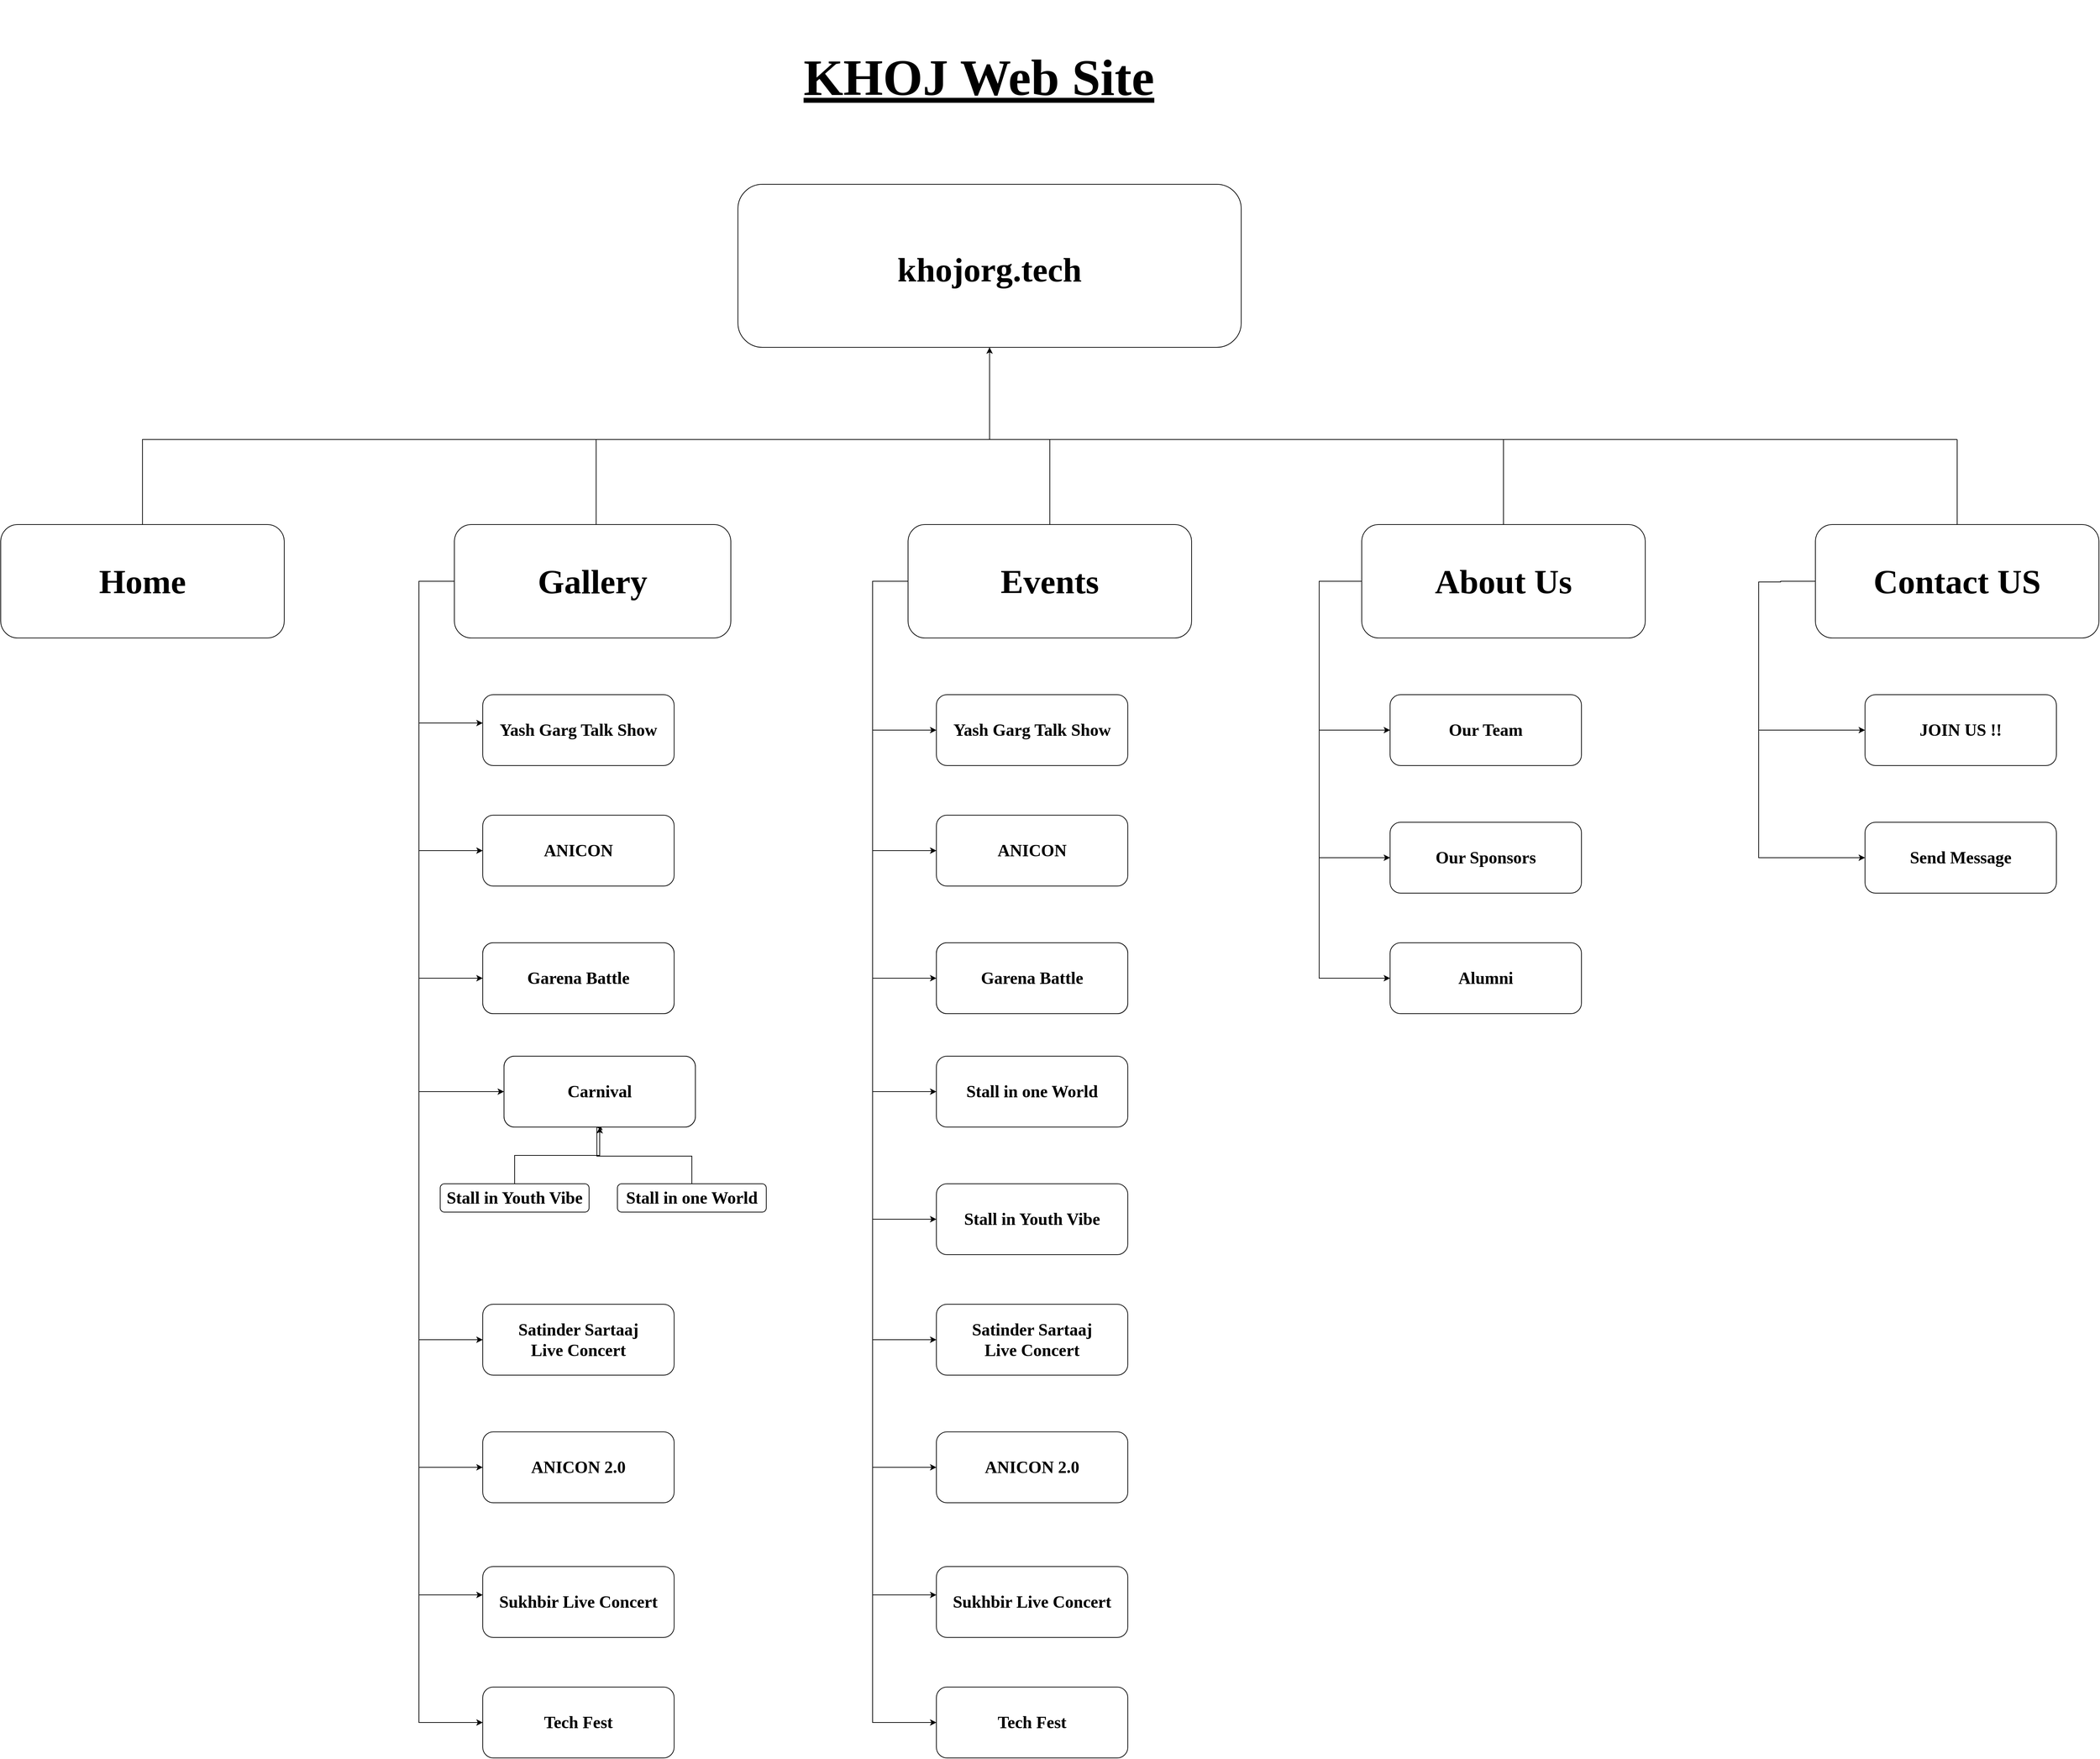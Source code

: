 <mxfile version="21.8.1" type="github">
  <diagram name="Page-1" id="z81xrzkg7BTSoBhp2WS7">
    <mxGraphModel dx="5160" dy="2136" grid="1" gridSize="10" guides="0" tooltips="1" connect="1" arrows="1" fold="1" page="1" pageScale="1" pageWidth="3300" pageHeight="4681" math="0" shadow="0">
      <root>
        <mxCell id="0" />
        <mxCell id="1" parent="0" />
        <mxCell id="N6MTUs9ApPDVcRBgriUJ-9" value="" style="rounded=1;whiteSpace=wrap;html=1;movable=1;resizable=1;rotatable=1;deletable=1;editable=1;locked=0;connectable=1;" parent="1" vertex="1">
          <mxGeometry x="880" y="800" width="390" height="160" as="geometry" />
        </mxCell>
        <mxCell id="N6MTUs9ApPDVcRBgriUJ-1" value="&lt;font face=&quot;Georgia&quot; style=&quot;font-size: 72px;&quot;&gt;&lt;b style=&quot;&quot;&gt;&lt;u style=&quot;&quot;&gt;KHOJ Web Site&lt;/u&gt;&lt;/b&gt;&lt;/font&gt;" style="text;html=1;strokeColor=none;fillColor=none;align=center;verticalAlign=middle;whiteSpace=wrap;rounded=0;movable=1;resizable=1;rotatable=1;deletable=1;editable=1;locked=0;connectable=1;" parent="1" vertex="1">
          <mxGeometry x="1130" y="60" width="980" height="220" as="geometry" />
        </mxCell>
        <mxCell id="N6MTUs9ApPDVcRBgriUJ-3" value="" style="rounded=1;whiteSpace=wrap;html=1;movable=1;resizable=1;rotatable=1;deletable=1;editable=1;locked=0;connectable=1;" parent="1" vertex="1">
          <mxGeometry x="1280" y="320" width="710" height="230" as="geometry" />
        </mxCell>
        <mxCell id="N6MTUs9ApPDVcRBgriUJ-2" value="&lt;h3&gt;&lt;font face=&quot;Garamond&quot; style=&quot;font-size: 48px;&quot;&gt;khojorg.tech&lt;/font&gt;&lt;/h3&gt;" style="text;html=1;strokeColor=none;fillColor=none;align=center;verticalAlign=middle;whiteSpace=wrap;rounded=0;movable=1;resizable=1;rotatable=1;deletable=1;editable=1;locked=0;connectable=1;" parent="1" vertex="1">
          <mxGeometry x="1280" y="330" width="710" height="220" as="geometry" />
        </mxCell>
        <mxCell id="N6MTUs9ApPDVcRBgriUJ-4" value="" style="rounded=1;whiteSpace=wrap;html=1;" parent="1" vertex="1">
          <mxGeometry x="240" y="800" width="400" height="160" as="geometry" />
        </mxCell>
        <mxCell id="N6MTUs9ApPDVcRBgriUJ-10" value="" style="rounded=1;whiteSpace=wrap;html=1;movable=1;resizable=1;rotatable=1;deletable=1;editable=1;locked=0;connectable=1;" parent="1" vertex="1">
          <mxGeometry x="1520" y="800" width="400" height="160" as="geometry" />
        </mxCell>
        <mxCell id="N6MTUs9ApPDVcRBgriUJ-11" value="" style="rounded=1;whiteSpace=wrap;html=1;movable=1;resizable=1;rotatable=1;deletable=1;editable=1;locked=0;connectable=1;" parent="1" vertex="1">
          <mxGeometry x="2160" y="800" width="400" height="160" as="geometry" />
        </mxCell>
        <mxCell id="N6MTUs9ApPDVcRBgriUJ-12" value="" style="rounded=1;whiteSpace=wrap;html=1;movable=1;resizable=1;rotatable=1;deletable=1;editable=1;locked=0;connectable=1;" parent="1" vertex="1">
          <mxGeometry x="2800" y="800" width="400" height="160" as="geometry" />
        </mxCell>
        <mxCell id="ZNMDXk2eRB_lM-zhSy-h-1" style="edgeStyle=orthogonalEdgeStyle;rounded=0;orthogonalLoop=1;jettySize=auto;html=1;exitX=0.5;exitY=0;exitDx=0;exitDy=0;" parent="1" source="YsTA44RcOsl31eqra_B--14" target="N6MTUs9ApPDVcRBgriUJ-3" edge="1">
          <mxGeometry relative="1" as="geometry">
            <mxPoint x="450" y="580" as="targetPoint" />
            <Array as="points">
              <mxPoint x="440" y="680" />
              <mxPoint x="1635" y="680" />
            </Array>
          </mxGeometry>
        </mxCell>
        <mxCell id="YsTA44RcOsl31eqra_B--14" value="&lt;font style=&quot;font-size: 48px;&quot; face=&quot;Garamond&quot;&gt;&lt;b style=&quot;&quot;&gt;Home&lt;/b&gt;&lt;/font&gt;" style="text;html=1;strokeColor=none;fillColor=none;align=center;verticalAlign=middle;whiteSpace=wrap;rounded=0;fontSize=11;fontFamily=Helvetica;fontColor=default;movable=1;resizable=1;rotatable=1;deletable=1;editable=1;locked=0;connectable=1;" parent="1" vertex="1">
          <mxGeometry x="240" y="800" width="400" height="160" as="geometry" />
        </mxCell>
        <mxCell id="YsTA44RcOsl31eqra_B--15" value="&lt;font style=&quot;font-size: 48px;&quot; face=&quot;Garamond&quot;&gt;&lt;b style=&quot;&quot;&gt;Gallery&lt;/b&gt;&lt;/font&gt;" style="text;html=1;strokeColor=none;fillColor=none;align=center;verticalAlign=middle;whiteSpace=wrap;rounded=0;fontSize=11;fontFamily=Helvetica;fontColor=default;movable=1;resizable=1;rotatable=1;deletable=1;editable=1;locked=0;connectable=1;" parent="1" vertex="1">
          <mxGeometry x="880" y="800" width="390" height="160" as="geometry" />
        </mxCell>
        <mxCell id="rJKfTsAW90vX-gyKsTCv-12" style="edgeStyle=orthogonalEdgeStyle;rounded=0;orthogonalLoop=1;jettySize=auto;html=1;exitX=0;exitY=0.5;exitDx=0;exitDy=0;entryX=0;entryY=0.5;entryDx=0;entryDy=0;" edge="1" parent="1" source="YsTA44RcOsl31eqra_B--16" target="rJKfTsAW90vX-gyKsTCv-11">
          <mxGeometry relative="1" as="geometry">
            <mxPoint x="1450" y="1100" as="targetPoint" />
            <Array as="points">
              <mxPoint x="1470" y="880" />
              <mxPoint x="1470" y="1090" />
            </Array>
          </mxGeometry>
        </mxCell>
        <mxCell id="YsTA44RcOsl31eqra_B--16" value="&lt;font face=&quot;Garamond&quot; style=&quot;font-size: 48px;&quot;&gt;&lt;b style=&quot;&quot;&gt;Events&lt;/b&gt;&lt;/font&gt;" style="text;html=1;strokeColor=none;fillColor=none;align=center;verticalAlign=middle;whiteSpace=wrap;rounded=0;fontSize=11;fontFamily=Helvetica;fontColor=default;movable=1;resizable=1;rotatable=1;deletable=1;editable=1;locked=0;connectable=1;" parent="1" vertex="1">
          <mxGeometry x="1520" y="800" width="400" height="160" as="geometry" />
        </mxCell>
        <mxCell id="rJKfTsAW90vX-gyKsTCv-3" style="edgeStyle=orthogonalEdgeStyle;rounded=0;orthogonalLoop=1;jettySize=auto;html=1;exitX=0;exitY=0.5;exitDx=0;exitDy=0;entryX=0;entryY=0.5;entryDx=0;entryDy=0;" edge="1" parent="1" source="YsTA44RcOsl31eqra_B--17" target="rJKfTsAW90vX-gyKsTCv-1">
          <mxGeometry relative="1" as="geometry">
            <mxPoint x="2120" y="1080" as="targetPoint" />
            <Array as="points">
              <mxPoint x="2100" y="880" />
              <mxPoint x="2100" y="1090" />
            </Array>
          </mxGeometry>
        </mxCell>
        <mxCell id="YsTA44RcOsl31eqra_B--17" value="&lt;font face=&quot;Garamond&quot; style=&quot;font-size: 48px;&quot;&gt;&lt;b style=&quot;&quot;&gt;About Us&lt;/b&gt;&lt;/font&gt;" style="text;html=1;strokeColor=none;fillColor=none;align=center;verticalAlign=middle;whiteSpace=wrap;rounded=0;fontSize=11;fontFamily=Helvetica;fontColor=default;movable=1;resizable=1;rotatable=1;deletable=1;editable=1;locked=0;connectable=1;" parent="1" vertex="1">
          <mxGeometry x="2160" y="800" width="400" height="160" as="geometry" />
        </mxCell>
        <mxCell id="ZNMDXk2eRB_lM-zhSy-h-14" style="edgeStyle=orthogonalEdgeStyle;rounded=0;orthogonalLoop=1;jettySize=auto;html=1;exitX=0;exitY=0.5;exitDx=0;exitDy=0;entryX=0;entryY=0.5;entryDx=0;entryDy=0;" parent="1" source="YsTA44RcOsl31eqra_B--18" target="ZNMDXk2eRB_lM-zhSy-h-12" edge="1">
          <mxGeometry relative="1" as="geometry">
            <mxPoint x="2710" y="1100" as="targetPoint" />
            <Array as="points">
              <mxPoint x="2751" y="880" />
              <mxPoint x="2751" y="881" />
              <mxPoint x="2720" y="881" />
              <mxPoint x="2720" y="1090" />
            </Array>
          </mxGeometry>
        </mxCell>
        <mxCell id="YsTA44RcOsl31eqra_B--18" value="&lt;font face=&quot;Garamond&quot; style=&quot;font-size: 48px;&quot;&gt;&lt;b style=&quot;&quot;&gt;Contact US&lt;/b&gt;&lt;/font&gt;" style="text;html=1;strokeColor=none;fillColor=none;align=center;verticalAlign=middle;whiteSpace=wrap;rounded=0;fontSize=11;fontFamily=Helvetica;fontColor=default;movable=1;resizable=1;rotatable=1;deletable=1;editable=1;locked=0;connectable=1;" parent="1" vertex="1">
          <mxGeometry x="2800" y="800" width="400" height="160" as="geometry" />
        </mxCell>
        <mxCell id="ZNMDXk2eRB_lM-zhSy-h-6" value="" style="endArrow=none;html=1;rounded=0;" parent="1" edge="1">
          <mxGeometry width="50" height="50" relative="1" as="geometry">
            <mxPoint x="1080" y="800" as="sourcePoint" />
            <mxPoint x="1080" y="680" as="targetPoint" />
          </mxGeometry>
        </mxCell>
        <mxCell id="ZNMDXk2eRB_lM-zhSy-h-7" value="" style="endArrow=none;html=1;rounded=0;" parent="1" edge="1">
          <mxGeometry width="50" height="50" relative="1" as="geometry">
            <mxPoint x="1630" y="680" as="sourcePoint" />
            <mxPoint x="3000" y="680" as="targetPoint" />
          </mxGeometry>
        </mxCell>
        <mxCell id="ZNMDXk2eRB_lM-zhSy-h-8" value="" style="endArrow=none;html=1;rounded=0;exitX=0.5;exitY=0;exitDx=0;exitDy=0;" parent="1" edge="1">
          <mxGeometry width="50" height="50" relative="1" as="geometry">
            <mxPoint x="3000" y="800" as="sourcePoint" />
            <mxPoint x="3000" y="680" as="targetPoint" />
          </mxGeometry>
        </mxCell>
        <mxCell id="ZNMDXk2eRB_lM-zhSy-h-10" value="" style="endArrow=none;html=1;rounded=0;exitX=0.5;exitY=0;exitDx=0;exitDy=0;" parent="1" source="YsTA44RcOsl31eqra_B--16" edge="1">
          <mxGeometry width="50" height="50" relative="1" as="geometry">
            <mxPoint x="1690" y="740" as="sourcePoint" />
            <mxPoint x="1720" y="680" as="targetPoint" />
          </mxGeometry>
        </mxCell>
        <mxCell id="ZNMDXk2eRB_lM-zhSy-h-11" value="" style="endArrow=none;html=1;rounded=0;" parent="1" source="YsTA44RcOsl31eqra_B--17" edge="1">
          <mxGeometry width="50" height="50" relative="1" as="geometry">
            <mxPoint x="2360" y="779.289" as="sourcePoint" />
            <mxPoint x="2360" y="680" as="targetPoint" />
          </mxGeometry>
        </mxCell>
        <mxCell id="ZNMDXk2eRB_lM-zhSy-h-12" value="" style="rounded=1;whiteSpace=wrap;html=1;" parent="1" vertex="1">
          <mxGeometry x="2870" y="1040" width="270" height="100" as="geometry" />
        </mxCell>
        <mxCell id="ZNMDXk2eRB_lM-zhSy-h-13" value="" style="rounded=1;whiteSpace=wrap;html=1;" parent="1" vertex="1">
          <mxGeometry x="2870" y="1220" width="270" height="100" as="geometry" />
        </mxCell>
        <mxCell id="ZNMDXk2eRB_lM-zhSy-h-15" value="" style="endArrow=classic;html=1;rounded=0;" parent="1" edge="1">
          <mxGeometry width="50" height="50" relative="1" as="geometry">
            <mxPoint x="2720" y="1090" as="sourcePoint" />
            <mxPoint x="2870" y="1270" as="targetPoint" />
            <Array as="points">
              <mxPoint x="2720" y="1270" />
            </Array>
          </mxGeometry>
        </mxCell>
        <mxCell id="ZNMDXk2eRB_lM-zhSy-h-16" value="&lt;font style=&quot;font-size: 24px;&quot; face=&quot;Times New Roman&quot;&gt;&lt;b style=&quot;&quot;&gt;JOIN US !!&lt;/b&gt;&lt;/font&gt;" style="text;html=1;strokeColor=none;fillColor=none;align=center;verticalAlign=middle;whiteSpace=wrap;rounded=0;" parent="1" vertex="1">
          <mxGeometry x="2870" y="1040" width="270" height="100" as="geometry" />
        </mxCell>
        <mxCell id="ZNMDXk2eRB_lM-zhSy-h-18" value="&lt;font style=&quot;font-size: 24px;&quot; face=&quot;Times New Roman&quot;&gt;&lt;b style=&quot;&quot;&gt;Send Message&lt;/b&gt;&lt;/font&gt;" style="text;html=1;strokeColor=none;fillColor=none;align=center;verticalAlign=middle;whiteSpace=wrap;rounded=0;" parent="1" vertex="1">
          <mxGeometry x="2870" y="1220" width="270" height="100" as="geometry" />
        </mxCell>
        <mxCell id="rJKfTsAW90vX-gyKsTCv-2" value="" style="rounded=1;whiteSpace=wrap;html=1;" vertex="1" parent="1">
          <mxGeometry x="2200" y="1040" width="270" height="100" as="geometry" />
        </mxCell>
        <mxCell id="rJKfTsAW90vX-gyKsTCv-1" value="&lt;font style=&quot;font-size: 24px;&quot; face=&quot;Times New Roman&quot;&gt;&lt;b style=&quot;&quot;&gt;Our Team&lt;/b&gt;&lt;/font&gt;" style="text;html=1;strokeColor=none;fillColor=none;align=center;verticalAlign=middle;whiteSpace=wrap;rounded=0;" vertex="1" parent="1">
          <mxGeometry x="2200" y="1040" width="270" height="100" as="geometry" />
        </mxCell>
        <mxCell id="rJKfTsAW90vX-gyKsTCv-4" value="" style="rounded=1;whiteSpace=wrap;html=1;" vertex="1" parent="1">
          <mxGeometry x="2200" y="1220" width="270" height="100" as="geometry" />
        </mxCell>
        <mxCell id="rJKfTsAW90vX-gyKsTCv-5" value="&lt;font style=&quot;font-size: 24px;&quot; face=&quot;Times New Roman&quot;&gt;&lt;b style=&quot;&quot;&gt;Our Sponsors&lt;/b&gt;&lt;/font&gt;" style="text;html=1;strokeColor=none;fillColor=none;align=center;verticalAlign=middle;whiteSpace=wrap;rounded=0;" vertex="1" parent="1">
          <mxGeometry x="2200" y="1220" width="270" height="100" as="geometry" />
        </mxCell>
        <mxCell id="rJKfTsAW90vX-gyKsTCv-6" value="" style="endArrow=classic;html=1;rounded=0;" edge="1" parent="1">
          <mxGeometry width="50" height="50" relative="1" as="geometry">
            <mxPoint x="2100" y="1080" as="sourcePoint" />
            <mxPoint x="2200" y="1270" as="targetPoint" />
            <Array as="points">
              <mxPoint x="2100" y="1270" />
            </Array>
          </mxGeometry>
        </mxCell>
        <mxCell id="rJKfTsAW90vX-gyKsTCv-7" value="" style="rounded=1;whiteSpace=wrap;html=1;" vertex="1" parent="1">
          <mxGeometry x="2200" y="1390" width="270" height="100" as="geometry" />
        </mxCell>
        <mxCell id="rJKfTsAW90vX-gyKsTCv-8" value="&lt;font face=&quot;Times New Roman&quot;&gt;&lt;span style=&quot;font-size: 24px;&quot;&gt;&lt;b&gt;Alumni&lt;/b&gt;&lt;/span&gt;&lt;/font&gt;" style="text;html=1;strokeColor=none;fillColor=none;align=center;verticalAlign=middle;whiteSpace=wrap;rounded=0;" vertex="1" parent="1">
          <mxGeometry x="2200" y="1390" width="270" height="100" as="geometry" />
        </mxCell>
        <mxCell id="rJKfTsAW90vX-gyKsTCv-9" value="" style="endArrow=classic;html=1;rounded=0;" edge="1" parent="1">
          <mxGeometry width="50" height="50" relative="1" as="geometry">
            <mxPoint x="2100" y="1270" as="sourcePoint" />
            <mxPoint x="2200" y="1440" as="targetPoint" />
            <Array as="points">
              <mxPoint x="2100" y="1440" />
            </Array>
          </mxGeometry>
        </mxCell>
        <mxCell id="rJKfTsAW90vX-gyKsTCv-10" value="" style="rounded=1;whiteSpace=wrap;html=1;" vertex="1" parent="1">
          <mxGeometry x="1560" y="1040" width="270" height="100" as="geometry" />
        </mxCell>
        <mxCell id="rJKfTsAW90vX-gyKsTCv-11" value="&lt;font face=&quot;Times New Roman&quot;&gt;&lt;span style=&quot;font-size: 24px;&quot;&gt;&lt;b&gt;Yash Garg Talk Show&lt;/b&gt;&lt;/span&gt;&lt;/font&gt;" style="text;html=1;strokeColor=none;fillColor=none;align=center;verticalAlign=middle;whiteSpace=wrap;rounded=0;" vertex="1" parent="1">
          <mxGeometry x="1560" y="1040" width="270" height="100" as="geometry" />
        </mxCell>
        <mxCell id="rJKfTsAW90vX-gyKsTCv-13" value="&lt;font style=&quot;font-size: 24px;&quot; face=&quot;Times New Roman&quot;&gt;&lt;b style=&quot;&quot;&gt;ANICON&lt;/b&gt;&lt;/font&gt;" style="rounded=1;whiteSpace=wrap;html=1;" vertex="1" parent="1">
          <mxGeometry x="1560" y="1210" width="270" height="100" as="geometry" />
        </mxCell>
        <mxCell id="rJKfTsAW90vX-gyKsTCv-15" value="" style="endArrow=classic;html=1;rounded=0;entryX=0;entryY=0.5;entryDx=0;entryDy=0;" edge="1" parent="1">
          <mxGeometry width="50" height="50" relative="1" as="geometry">
            <mxPoint x="1470" y="1080" as="sourcePoint" />
            <mxPoint x="1560" y="1260" as="targetPoint" />
            <Array as="points">
              <mxPoint x="1470" y="1260" />
            </Array>
          </mxGeometry>
        </mxCell>
        <mxCell id="rJKfTsAW90vX-gyKsTCv-17" value="" style="rounded=1;whiteSpace=wrap;html=1;" vertex="1" parent="1">
          <mxGeometry x="1560" y="1390" width="270" height="100" as="geometry" />
        </mxCell>
        <mxCell id="rJKfTsAW90vX-gyKsTCv-18" value="&lt;font style=&quot;font-size: 24px;&quot; face=&quot;Times New Roman&quot;&gt;&lt;b style=&quot;&quot;&gt;Garena Battle&lt;/b&gt;&lt;/font&gt;" style="rounded=1;whiteSpace=wrap;html=1;" vertex="1" parent="1">
          <mxGeometry x="1560" y="1390" width="270" height="100" as="geometry" />
        </mxCell>
        <mxCell id="rJKfTsAW90vX-gyKsTCv-19" value="&lt;font style=&quot;font-size: 24px;&quot; face=&quot;Times New Roman&quot;&gt;&lt;b style=&quot;&quot;&gt;Stall in one World&lt;/b&gt;&lt;/font&gt;" style="rounded=1;whiteSpace=wrap;html=1;movable=1;resizable=1;rotatable=1;deletable=1;editable=1;locked=0;connectable=1;" vertex="1" parent="1">
          <mxGeometry x="1560" y="1550" width="270" height="100" as="geometry" />
        </mxCell>
        <mxCell id="rJKfTsAW90vX-gyKsTCv-20" value="&lt;font style=&quot;font-size: 24px;&quot; face=&quot;Times New Roman&quot;&gt;&lt;b style=&quot;&quot;&gt;Stall in Youth Vibe&lt;/b&gt;&lt;/font&gt;" style="rounded=1;whiteSpace=wrap;html=1;movable=1;resizable=1;rotatable=1;deletable=1;editable=1;locked=0;connectable=1;" vertex="1" parent="1">
          <mxGeometry x="1560" y="1730" width="270" height="100" as="geometry" />
        </mxCell>
        <mxCell id="rJKfTsAW90vX-gyKsTCv-21" value="&lt;font style=&quot;font-size: 24px;&quot; face=&quot;Times New Roman&quot;&gt;&lt;b style=&quot;&quot;&gt;Satinder Sartaaj&lt;br&gt;Live Concert&lt;br&gt;&lt;/b&gt;&lt;/font&gt;" style="rounded=1;whiteSpace=wrap;html=1;movable=1;resizable=1;rotatable=1;deletable=1;editable=1;locked=0;connectable=1;" vertex="1" parent="1">
          <mxGeometry x="1560" y="1900" width="270" height="100" as="geometry" />
        </mxCell>
        <mxCell id="rJKfTsAW90vX-gyKsTCv-22" value="&lt;font style=&quot;font-size: 24px;&quot; face=&quot;Times New Roman&quot;&gt;&lt;b style=&quot;&quot;&gt;ANICON 2.0&lt;br&gt;&lt;/b&gt;&lt;/font&gt;" style="rounded=1;whiteSpace=wrap;html=1;movable=1;resizable=1;rotatable=1;deletable=1;editable=1;locked=0;connectable=1;" vertex="1" parent="1">
          <mxGeometry x="1560" y="2080" width="270" height="100" as="geometry" />
        </mxCell>
        <mxCell id="rJKfTsAW90vX-gyKsTCv-23" value="&lt;font style=&quot;font-size: 24px;&quot; face=&quot;Times New Roman&quot;&gt;&lt;b style=&quot;&quot;&gt;Sukhbir Live Concert&lt;br&gt;&lt;/b&gt;&lt;/font&gt;" style="rounded=1;whiteSpace=wrap;html=1;movable=1;resizable=1;rotatable=1;deletable=1;editable=1;locked=0;connectable=1;" vertex="1" parent="1">
          <mxGeometry x="1560" y="2270" width="270" height="100" as="geometry" />
        </mxCell>
        <mxCell id="rJKfTsAW90vX-gyKsTCv-24" value="&lt;font style=&quot;font-size: 24px;&quot; face=&quot;Times New Roman&quot;&gt;&lt;b style=&quot;&quot;&gt;Tech Fest&lt;br&gt;&lt;/b&gt;&lt;/font&gt;" style="rounded=1;whiteSpace=wrap;html=1;movable=1;resizable=1;rotatable=1;deletable=1;editable=1;locked=0;connectable=1;" vertex="1" parent="1">
          <mxGeometry x="1560" y="2440" width="270" height="100" as="geometry" />
        </mxCell>
        <mxCell id="rJKfTsAW90vX-gyKsTCv-25" value="" style="endArrow=classic;html=1;rounded=0;fontFamily=Helvetica;fontSize=12;fontColor=default;entryX=0;entryY=0.5;entryDx=0;entryDy=0;" edge="1" parent="1" target="rJKfTsAW90vX-gyKsTCv-18">
          <mxGeometry width="50" height="50" relative="1" as="geometry">
            <mxPoint x="1470" y="1260" as="sourcePoint" />
            <mxPoint x="1560" y="1440" as="targetPoint" />
            <Array as="points">
              <mxPoint x="1470" y="1440" />
            </Array>
          </mxGeometry>
        </mxCell>
        <mxCell id="rJKfTsAW90vX-gyKsTCv-26" value="" style="endArrow=classic;html=1;rounded=0;fontFamily=Helvetica;fontSize=12;fontColor=default;entryX=0;entryY=0.5;entryDx=0;entryDy=0;" edge="1" parent="1">
          <mxGeometry width="50" height="50" relative="1" as="geometry">
            <mxPoint x="1470" y="1420" as="sourcePoint" />
            <mxPoint x="1560" y="1600" as="targetPoint" />
            <Array as="points">
              <mxPoint x="1470" y="1600" />
            </Array>
          </mxGeometry>
        </mxCell>
        <mxCell id="rJKfTsAW90vX-gyKsTCv-27" value="" style="endArrow=classic;html=1;rounded=0;fontFamily=Helvetica;fontSize=12;fontColor=default;entryX=0;entryY=0.5;entryDx=0;entryDy=0;" edge="1" parent="1">
          <mxGeometry width="50" height="50" relative="1" as="geometry">
            <mxPoint x="1470" y="1600" as="sourcePoint" />
            <mxPoint x="1560" y="1780" as="targetPoint" />
            <Array as="points">
              <mxPoint x="1470" y="1780" />
            </Array>
          </mxGeometry>
        </mxCell>
        <mxCell id="rJKfTsAW90vX-gyKsTCv-28" value="" style="endArrow=classic;html=1;rounded=0;fontFamily=Helvetica;fontSize=12;fontColor=default;entryX=0;entryY=0.5;entryDx=0;entryDy=0;" edge="1" parent="1">
          <mxGeometry width="50" height="50" relative="1" as="geometry">
            <mxPoint x="1470" y="1770" as="sourcePoint" />
            <mxPoint x="1560" y="1950" as="targetPoint" />
            <Array as="points">
              <mxPoint x="1470" y="1950" />
            </Array>
          </mxGeometry>
        </mxCell>
        <mxCell id="rJKfTsAW90vX-gyKsTCv-29" value="" style="endArrow=classic;html=1;rounded=0;fontFamily=Helvetica;fontSize=12;fontColor=default;entryX=0;entryY=0.5;entryDx=0;entryDy=0;" edge="1" parent="1">
          <mxGeometry width="50" height="50" relative="1" as="geometry">
            <mxPoint x="1470" y="1950" as="sourcePoint" />
            <mxPoint x="1560" y="2130" as="targetPoint" />
            <Array as="points">
              <mxPoint x="1470" y="2130" />
            </Array>
          </mxGeometry>
        </mxCell>
        <mxCell id="rJKfTsAW90vX-gyKsTCv-30" value="" style="endArrow=classic;html=1;rounded=0;fontFamily=Helvetica;fontSize=12;fontColor=default;entryX=0;entryY=0.5;entryDx=0;entryDy=0;" edge="1" parent="1">
          <mxGeometry width="50" height="50" relative="1" as="geometry">
            <mxPoint x="1470" y="2130" as="sourcePoint" />
            <mxPoint x="1560" y="2310" as="targetPoint" />
            <Array as="points">
              <mxPoint x="1470" y="2310" />
            </Array>
          </mxGeometry>
        </mxCell>
        <mxCell id="rJKfTsAW90vX-gyKsTCv-31" value="" style="endArrow=classic;html=1;rounded=0;fontFamily=Helvetica;fontSize=12;fontColor=default;entryX=0;entryY=0.5;entryDx=0;entryDy=0;" edge="1" parent="1">
          <mxGeometry width="50" height="50" relative="1" as="geometry">
            <mxPoint x="1470" y="2310" as="sourcePoint" />
            <mxPoint x="1560" y="2490" as="targetPoint" />
            <Array as="points">
              <mxPoint x="1470" y="2490" />
            </Array>
          </mxGeometry>
        </mxCell>
        <mxCell id="rJKfTsAW90vX-gyKsTCv-32" value="" style="rounded=1;whiteSpace=wrap;html=1;" vertex="1" parent="1">
          <mxGeometry x="920" y="1040" width="270" height="100" as="geometry" />
        </mxCell>
        <mxCell id="rJKfTsAW90vX-gyKsTCv-33" value="&lt;font face=&quot;Times New Roman&quot;&gt;&lt;span style=&quot;font-size: 24px;&quot;&gt;&lt;b&gt;Yash Garg Talk Show&lt;/b&gt;&lt;/span&gt;&lt;/font&gt;" style="text;html=1;strokeColor=none;fillColor=none;align=center;verticalAlign=middle;whiteSpace=wrap;rounded=0;" vertex="1" parent="1">
          <mxGeometry x="920" y="1040" width="270" height="100" as="geometry" />
        </mxCell>
        <mxCell id="rJKfTsAW90vX-gyKsTCv-34" value="&lt;font style=&quot;font-size: 24px;&quot; face=&quot;Times New Roman&quot;&gt;&lt;b style=&quot;&quot;&gt;ANICON&lt;/b&gt;&lt;/font&gt;" style="rounded=1;whiteSpace=wrap;html=1;" vertex="1" parent="1">
          <mxGeometry x="920" y="1210" width="270" height="100" as="geometry" />
        </mxCell>
        <mxCell id="rJKfTsAW90vX-gyKsTCv-35" value="" style="endArrow=classic;html=1;rounded=0;entryX=0;entryY=0.5;entryDx=0;entryDy=0;" edge="1" parent="1">
          <mxGeometry width="50" height="50" relative="1" as="geometry">
            <mxPoint x="830" y="1080" as="sourcePoint" />
            <mxPoint x="920" y="1260" as="targetPoint" />
            <Array as="points">
              <mxPoint x="830" y="1260" />
            </Array>
          </mxGeometry>
        </mxCell>
        <mxCell id="rJKfTsAW90vX-gyKsTCv-36" value="" style="rounded=1;whiteSpace=wrap;html=1;" vertex="1" parent="1">
          <mxGeometry x="920" y="1390" width="270" height="100" as="geometry" />
        </mxCell>
        <mxCell id="rJKfTsAW90vX-gyKsTCv-37" value="&lt;font style=&quot;font-size: 24px;&quot; face=&quot;Times New Roman&quot;&gt;&lt;b style=&quot;&quot;&gt;Garena Battle&lt;/b&gt;&lt;/font&gt;" style="rounded=1;whiteSpace=wrap;html=1;" vertex="1" parent="1">
          <mxGeometry x="920" y="1390" width="270" height="100" as="geometry" />
        </mxCell>
        <mxCell id="rJKfTsAW90vX-gyKsTCv-55" style="edgeStyle=orthogonalEdgeStyle;rounded=0;orthogonalLoop=1;jettySize=auto;html=1;exitX=0.5;exitY=0;exitDx=0;exitDy=0;fontFamily=Helvetica;fontSize=12;fontColor=default;" edge="1" parent="1" source="rJKfTsAW90vX-gyKsTCv-38">
          <mxGeometry relative="1" as="geometry">
            <mxPoint x="1080" y="1650" as="targetPoint" />
            <Array as="points">
              <mxPoint x="1215" y="1691" />
              <mxPoint x="1081" y="1691" />
            </Array>
          </mxGeometry>
        </mxCell>
        <mxCell id="rJKfTsAW90vX-gyKsTCv-38" value="&lt;font style=&quot;font-size: 24px;&quot; face=&quot;Times New Roman&quot;&gt;&lt;b style=&quot;&quot;&gt;Stall in one World&lt;/b&gt;&lt;/font&gt;" style="rounded=1;whiteSpace=wrap;html=1;movable=1;resizable=1;rotatable=1;deletable=1;editable=1;locked=0;connectable=1;" vertex="1" parent="1">
          <mxGeometry x="1110" y="1730" width="210" height="40" as="geometry" />
        </mxCell>
        <mxCell id="rJKfTsAW90vX-gyKsTCv-54" style="edgeStyle=orthogonalEdgeStyle;rounded=0;orthogonalLoop=1;jettySize=auto;html=1;exitX=0.5;exitY=0;exitDx=0;exitDy=0;fontFamily=Helvetica;fontSize=12;fontColor=default;" edge="1" parent="1" source="rJKfTsAW90vX-gyKsTCv-39" target="rJKfTsAW90vX-gyKsTCv-53">
          <mxGeometry relative="1" as="geometry" />
        </mxCell>
        <mxCell id="rJKfTsAW90vX-gyKsTCv-39" value="&lt;font style=&quot;font-size: 24px;&quot; face=&quot;Times New Roman&quot;&gt;&lt;b style=&quot;&quot;&gt;Stall in Youth Vibe&lt;/b&gt;&lt;/font&gt;" style="rounded=1;whiteSpace=wrap;html=1;movable=1;resizable=1;rotatable=1;deletable=1;editable=1;locked=0;connectable=1;" vertex="1" parent="1">
          <mxGeometry x="860" y="1730" width="210" height="40" as="geometry" />
        </mxCell>
        <mxCell id="rJKfTsAW90vX-gyKsTCv-40" value="&lt;font style=&quot;font-size: 24px;&quot; face=&quot;Times New Roman&quot;&gt;&lt;b style=&quot;&quot;&gt;Satinder Sartaaj&lt;br&gt;Live Concert&lt;br&gt;&lt;/b&gt;&lt;/font&gt;" style="rounded=1;whiteSpace=wrap;html=1;movable=1;resizable=1;rotatable=1;deletable=1;editable=1;locked=0;connectable=1;" vertex="1" parent="1">
          <mxGeometry x="920" y="1900" width="270" height="100" as="geometry" />
        </mxCell>
        <mxCell id="rJKfTsAW90vX-gyKsTCv-41" value="&lt;font style=&quot;font-size: 24px;&quot; face=&quot;Times New Roman&quot;&gt;&lt;b style=&quot;&quot;&gt;ANICON 2.0&lt;br&gt;&lt;/b&gt;&lt;/font&gt;" style="rounded=1;whiteSpace=wrap;html=1;movable=1;resizable=1;rotatable=1;deletable=1;editable=1;locked=0;connectable=1;" vertex="1" parent="1">
          <mxGeometry x="920" y="2080" width="270" height="100" as="geometry" />
        </mxCell>
        <mxCell id="rJKfTsAW90vX-gyKsTCv-42" value="&lt;font style=&quot;font-size: 24px;&quot; face=&quot;Times New Roman&quot;&gt;&lt;b style=&quot;&quot;&gt;Sukhbir Live Concert&lt;br&gt;&lt;/b&gt;&lt;/font&gt;" style="rounded=1;whiteSpace=wrap;html=1;movable=1;resizable=1;rotatable=1;deletable=1;editable=1;locked=0;connectable=1;" vertex="1" parent="1">
          <mxGeometry x="920" y="2270" width="270" height="100" as="geometry" />
        </mxCell>
        <mxCell id="rJKfTsAW90vX-gyKsTCv-43" value="&lt;font style=&quot;font-size: 24px;&quot; face=&quot;Times New Roman&quot;&gt;&lt;b style=&quot;&quot;&gt;Tech Fest&lt;br&gt;&lt;/b&gt;&lt;/font&gt;" style="rounded=1;whiteSpace=wrap;html=1;movable=1;resizable=1;rotatable=1;deletable=1;editable=1;locked=0;connectable=1;" vertex="1" parent="1">
          <mxGeometry x="920" y="2440" width="270" height="100" as="geometry" />
        </mxCell>
        <mxCell id="rJKfTsAW90vX-gyKsTCv-44" value="" style="endArrow=classic;html=1;rounded=0;fontFamily=Helvetica;fontSize=12;fontColor=default;entryX=0;entryY=0.5;entryDx=0;entryDy=0;" edge="1" target="rJKfTsAW90vX-gyKsTCv-37" parent="1">
          <mxGeometry width="50" height="50" relative="1" as="geometry">
            <mxPoint x="830" y="1260" as="sourcePoint" />
            <mxPoint x="920" y="1440" as="targetPoint" />
            <Array as="points">
              <mxPoint x="830" y="1440" />
            </Array>
          </mxGeometry>
        </mxCell>
        <mxCell id="rJKfTsAW90vX-gyKsTCv-45" value="" style="endArrow=classic;html=1;rounded=0;fontFamily=Helvetica;fontSize=12;fontColor=default;entryX=0;entryY=0.5;entryDx=0;entryDy=0;" edge="1" parent="1" target="rJKfTsAW90vX-gyKsTCv-53">
          <mxGeometry width="50" height="50" relative="1" as="geometry">
            <mxPoint x="830" y="1420" as="sourcePoint" />
            <mxPoint x="920" y="1600" as="targetPoint" />
            <Array as="points">
              <mxPoint x="830" y="1600" />
            </Array>
          </mxGeometry>
        </mxCell>
        <mxCell id="rJKfTsAW90vX-gyKsTCv-47" value="" style="endArrow=classic;html=1;rounded=0;fontFamily=Helvetica;fontSize=12;fontColor=default;entryX=0;entryY=0.5;entryDx=0;entryDy=0;" edge="1" parent="1">
          <mxGeometry width="50" height="50" relative="1" as="geometry">
            <mxPoint x="830" y="1600" as="sourcePoint" />
            <mxPoint x="920" y="1950" as="targetPoint" />
            <Array as="points">
              <mxPoint x="830" y="1950" />
            </Array>
          </mxGeometry>
        </mxCell>
        <mxCell id="rJKfTsAW90vX-gyKsTCv-48" value="" style="endArrow=classic;html=1;rounded=0;fontFamily=Helvetica;fontSize=12;fontColor=default;entryX=0;entryY=0.5;entryDx=0;entryDy=0;" edge="1" parent="1">
          <mxGeometry width="50" height="50" relative="1" as="geometry">
            <mxPoint x="830" y="1950" as="sourcePoint" />
            <mxPoint x="920" y="2130" as="targetPoint" />
            <Array as="points">
              <mxPoint x="830" y="2130" />
            </Array>
          </mxGeometry>
        </mxCell>
        <mxCell id="rJKfTsAW90vX-gyKsTCv-49" value="" style="endArrow=classic;html=1;rounded=0;fontFamily=Helvetica;fontSize=12;fontColor=default;entryX=0;entryY=0.5;entryDx=0;entryDy=0;" edge="1" parent="1">
          <mxGeometry width="50" height="50" relative="1" as="geometry">
            <mxPoint x="830" y="2130" as="sourcePoint" />
            <mxPoint x="920" y="2310" as="targetPoint" />
            <Array as="points">
              <mxPoint x="830" y="2310" />
            </Array>
          </mxGeometry>
        </mxCell>
        <mxCell id="rJKfTsAW90vX-gyKsTCv-50" value="" style="endArrow=classic;html=1;rounded=0;fontFamily=Helvetica;fontSize=12;fontColor=default;entryX=0;entryY=0.5;entryDx=0;entryDy=0;" edge="1" parent="1">
          <mxGeometry width="50" height="50" relative="1" as="geometry">
            <mxPoint x="830" y="2310" as="sourcePoint" />
            <mxPoint x="920" y="2490" as="targetPoint" />
            <Array as="points">
              <mxPoint x="830" y="2490" />
            </Array>
          </mxGeometry>
        </mxCell>
        <mxCell id="rJKfTsAW90vX-gyKsTCv-51" value="" style="endArrow=classic;html=1;rounded=0;fontFamily=Helvetica;fontSize=12;fontColor=default;exitX=0;exitY=0.5;exitDx=0;exitDy=0;" edge="1" parent="1" source="YsTA44RcOsl31eqra_B--15">
          <mxGeometry width="50" height="50" relative="1" as="geometry">
            <mxPoint x="830" y="880" as="sourcePoint" />
            <mxPoint x="920" y="1080" as="targetPoint" />
            <Array as="points">
              <mxPoint x="830" y="880" />
              <mxPoint x="830" y="1080" />
            </Array>
          </mxGeometry>
        </mxCell>
        <mxCell id="rJKfTsAW90vX-gyKsTCv-52" value="" style="rounded=1;whiteSpace=wrap;html=1;" vertex="1" parent="1">
          <mxGeometry x="950" y="1550" width="270" height="100" as="geometry" />
        </mxCell>
        <mxCell id="rJKfTsAW90vX-gyKsTCv-53" value="&lt;font style=&quot;font-size: 24px;&quot; face=&quot;Times New Roman&quot;&gt;&lt;b style=&quot;&quot;&gt;Carnival&lt;/b&gt;&lt;/font&gt;" style="rounded=1;whiteSpace=wrap;html=1;" vertex="1" parent="1">
          <mxGeometry x="950" y="1550" width="270" height="100" as="geometry" />
        </mxCell>
      </root>
    </mxGraphModel>
  </diagram>
</mxfile>
